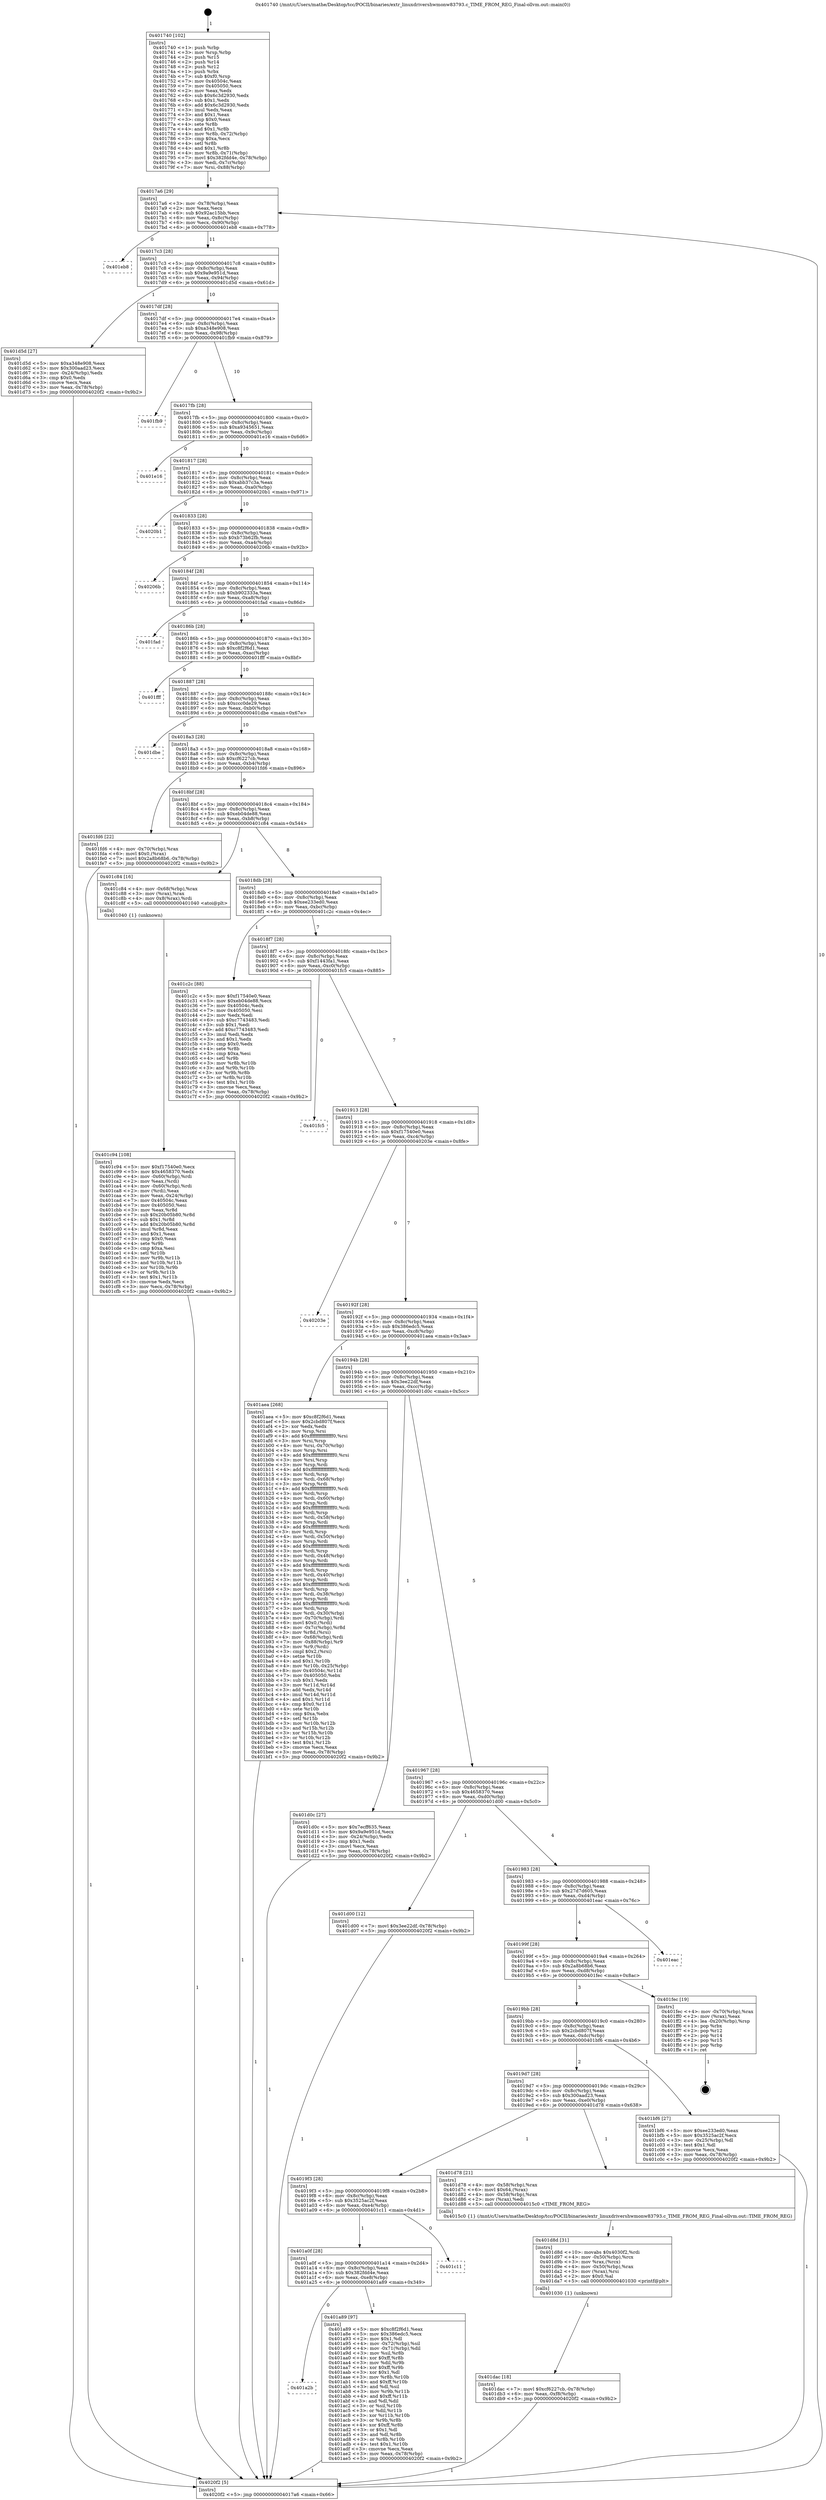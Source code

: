 digraph "0x401740" {
  label = "0x401740 (/mnt/c/Users/mathe/Desktop/tcc/POCII/binaries/extr_linuxdrivershwmonw83793.c_TIME_FROM_REG_Final-ollvm.out::main(0))"
  labelloc = "t"
  node[shape=record]

  Entry [label="",width=0.3,height=0.3,shape=circle,fillcolor=black,style=filled]
  "0x4017a6" [label="{
     0x4017a6 [29]\l
     | [instrs]\l
     &nbsp;&nbsp;0x4017a6 \<+3\>: mov -0x78(%rbp),%eax\l
     &nbsp;&nbsp;0x4017a9 \<+2\>: mov %eax,%ecx\l
     &nbsp;&nbsp;0x4017ab \<+6\>: sub $0x92ac15bb,%ecx\l
     &nbsp;&nbsp;0x4017b1 \<+6\>: mov %eax,-0x8c(%rbp)\l
     &nbsp;&nbsp;0x4017b7 \<+6\>: mov %ecx,-0x90(%rbp)\l
     &nbsp;&nbsp;0x4017bd \<+6\>: je 0000000000401eb8 \<main+0x778\>\l
  }"]
  "0x401eb8" [label="{
     0x401eb8\l
  }", style=dashed]
  "0x4017c3" [label="{
     0x4017c3 [28]\l
     | [instrs]\l
     &nbsp;&nbsp;0x4017c3 \<+5\>: jmp 00000000004017c8 \<main+0x88\>\l
     &nbsp;&nbsp;0x4017c8 \<+6\>: mov -0x8c(%rbp),%eax\l
     &nbsp;&nbsp;0x4017ce \<+5\>: sub $0x9a9e951d,%eax\l
     &nbsp;&nbsp;0x4017d3 \<+6\>: mov %eax,-0x94(%rbp)\l
     &nbsp;&nbsp;0x4017d9 \<+6\>: je 0000000000401d5d \<main+0x61d\>\l
  }"]
  Exit [label="",width=0.3,height=0.3,shape=circle,fillcolor=black,style=filled,peripheries=2]
  "0x401d5d" [label="{
     0x401d5d [27]\l
     | [instrs]\l
     &nbsp;&nbsp;0x401d5d \<+5\>: mov $0xa348e908,%eax\l
     &nbsp;&nbsp;0x401d62 \<+5\>: mov $0x300aad23,%ecx\l
     &nbsp;&nbsp;0x401d67 \<+3\>: mov -0x24(%rbp),%edx\l
     &nbsp;&nbsp;0x401d6a \<+3\>: cmp $0x0,%edx\l
     &nbsp;&nbsp;0x401d6d \<+3\>: cmove %ecx,%eax\l
     &nbsp;&nbsp;0x401d70 \<+3\>: mov %eax,-0x78(%rbp)\l
     &nbsp;&nbsp;0x401d73 \<+5\>: jmp 00000000004020f2 \<main+0x9b2\>\l
  }"]
  "0x4017df" [label="{
     0x4017df [28]\l
     | [instrs]\l
     &nbsp;&nbsp;0x4017df \<+5\>: jmp 00000000004017e4 \<main+0xa4\>\l
     &nbsp;&nbsp;0x4017e4 \<+6\>: mov -0x8c(%rbp),%eax\l
     &nbsp;&nbsp;0x4017ea \<+5\>: sub $0xa348e908,%eax\l
     &nbsp;&nbsp;0x4017ef \<+6\>: mov %eax,-0x98(%rbp)\l
     &nbsp;&nbsp;0x4017f5 \<+6\>: je 0000000000401fb9 \<main+0x879\>\l
  }"]
  "0x401dac" [label="{
     0x401dac [18]\l
     | [instrs]\l
     &nbsp;&nbsp;0x401dac \<+7\>: movl $0xcf6227cb,-0x78(%rbp)\l
     &nbsp;&nbsp;0x401db3 \<+6\>: mov %eax,-0xf8(%rbp)\l
     &nbsp;&nbsp;0x401db9 \<+5\>: jmp 00000000004020f2 \<main+0x9b2\>\l
  }"]
  "0x401fb9" [label="{
     0x401fb9\l
  }", style=dashed]
  "0x4017fb" [label="{
     0x4017fb [28]\l
     | [instrs]\l
     &nbsp;&nbsp;0x4017fb \<+5\>: jmp 0000000000401800 \<main+0xc0\>\l
     &nbsp;&nbsp;0x401800 \<+6\>: mov -0x8c(%rbp),%eax\l
     &nbsp;&nbsp;0x401806 \<+5\>: sub $0xa9345651,%eax\l
     &nbsp;&nbsp;0x40180b \<+6\>: mov %eax,-0x9c(%rbp)\l
     &nbsp;&nbsp;0x401811 \<+6\>: je 0000000000401e16 \<main+0x6d6\>\l
  }"]
  "0x401d8d" [label="{
     0x401d8d [31]\l
     | [instrs]\l
     &nbsp;&nbsp;0x401d8d \<+10\>: movabs $0x4030f2,%rdi\l
     &nbsp;&nbsp;0x401d97 \<+4\>: mov -0x50(%rbp),%rcx\l
     &nbsp;&nbsp;0x401d9b \<+3\>: mov %rax,(%rcx)\l
     &nbsp;&nbsp;0x401d9e \<+4\>: mov -0x50(%rbp),%rax\l
     &nbsp;&nbsp;0x401da2 \<+3\>: mov (%rax),%rsi\l
     &nbsp;&nbsp;0x401da5 \<+2\>: mov $0x0,%al\l
     &nbsp;&nbsp;0x401da7 \<+5\>: call 0000000000401030 \<printf@plt\>\l
     | [calls]\l
     &nbsp;&nbsp;0x401030 \{1\} (unknown)\l
  }"]
  "0x401e16" [label="{
     0x401e16\l
  }", style=dashed]
  "0x401817" [label="{
     0x401817 [28]\l
     | [instrs]\l
     &nbsp;&nbsp;0x401817 \<+5\>: jmp 000000000040181c \<main+0xdc\>\l
     &nbsp;&nbsp;0x40181c \<+6\>: mov -0x8c(%rbp),%eax\l
     &nbsp;&nbsp;0x401822 \<+5\>: sub $0xabb37c3a,%eax\l
     &nbsp;&nbsp;0x401827 \<+6\>: mov %eax,-0xa0(%rbp)\l
     &nbsp;&nbsp;0x40182d \<+6\>: je 00000000004020b1 \<main+0x971\>\l
  }"]
  "0x401c94" [label="{
     0x401c94 [108]\l
     | [instrs]\l
     &nbsp;&nbsp;0x401c94 \<+5\>: mov $0xf17540e0,%ecx\l
     &nbsp;&nbsp;0x401c99 \<+5\>: mov $0x4658370,%edx\l
     &nbsp;&nbsp;0x401c9e \<+4\>: mov -0x60(%rbp),%rdi\l
     &nbsp;&nbsp;0x401ca2 \<+2\>: mov %eax,(%rdi)\l
     &nbsp;&nbsp;0x401ca4 \<+4\>: mov -0x60(%rbp),%rdi\l
     &nbsp;&nbsp;0x401ca8 \<+2\>: mov (%rdi),%eax\l
     &nbsp;&nbsp;0x401caa \<+3\>: mov %eax,-0x24(%rbp)\l
     &nbsp;&nbsp;0x401cad \<+7\>: mov 0x40504c,%eax\l
     &nbsp;&nbsp;0x401cb4 \<+7\>: mov 0x405050,%esi\l
     &nbsp;&nbsp;0x401cbb \<+3\>: mov %eax,%r8d\l
     &nbsp;&nbsp;0x401cbe \<+7\>: sub $0x20b05b80,%r8d\l
     &nbsp;&nbsp;0x401cc5 \<+4\>: sub $0x1,%r8d\l
     &nbsp;&nbsp;0x401cc9 \<+7\>: add $0x20b05b80,%r8d\l
     &nbsp;&nbsp;0x401cd0 \<+4\>: imul %r8d,%eax\l
     &nbsp;&nbsp;0x401cd4 \<+3\>: and $0x1,%eax\l
     &nbsp;&nbsp;0x401cd7 \<+3\>: cmp $0x0,%eax\l
     &nbsp;&nbsp;0x401cda \<+4\>: sete %r9b\l
     &nbsp;&nbsp;0x401cde \<+3\>: cmp $0xa,%esi\l
     &nbsp;&nbsp;0x401ce1 \<+4\>: setl %r10b\l
     &nbsp;&nbsp;0x401ce5 \<+3\>: mov %r9b,%r11b\l
     &nbsp;&nbsp;0x401ce8 \<+3\>: and %r10b,%r11b\l
     &nbsp;&nbsp;0x401ceb \<+3\>: xor %r10b,%r9b\l
     &nbsp;&nbsp;0x401cee \<+3\>: or %r9b,%r11b\l
     &nbsp;&nbsp;0x401cf1 \<+4\>: test $0x1,%r11b\l
     &nbsp;&nbsp;0x401cf5 \<+3\>: cmovne %edx,%ecx\l
     &nbsp;&nbsp;0x401cf8 \<+3\>: mov %ecx,-0x78(%rbp)\l
     &nbsp;&nbsp;0x401cfb \<+5\>: jmp 00000000004020f2 \<main+0x9b2\>\l
  }"]
  "0x4020b1" [label="{
     0x4020b1\l
  }", style=dashed]
  "0x401833" [label="{
     0x401833 [28]\l
     | [instrs]\l
     &nbsp;&nbsp;0x401833 \<+5\>: jmp 0000000000401838 \<main+0xf8\>\l
     &nbsp;&nbsp;0x401838 \<+6\>: mov -0x8c(%rbp),%eax\l
     &nbsp;&nbsp;0x40183e \<+5\>: sub $0xb73b62fb,%eax\l
     &nbsp;&nbsp;0x401843 \<+6\>: mov %eax,-0xa4(%rbp)\l
     &nbsp;&nbsp;0x401849 \<+6\>: je 000000000040206b \<main+0x92b\>\l
  }"]
  "0x401740" [label="{
     0x401740 [102]\l
     | [instrs]\l
     &nbsp;&nbsp;0x401740 \<+1\>: push %rbp\l
     &nbsp;&nbsp;0x401741 \<+3\>: mov %rsp,%rbp\l
     &nbsp;&nbsp;0x401744 \<+2\>: push %r15\l
     &nbsp;&nbsp;0x401746 \<+2\>: push %r14\l
     &nbsp;&nbsp;0x401748 \<+2\>: push %r12\l
     &nbsp;&nbsp;0x40174a \<+1\>: push %rbx\l
     &nbsp;&nbsp;0x40174b \<+7\>: sub $0xf0,%rsp\l
     &nbsp;&nbsp;0x401752 \<+7\>: mov 0x40504c,%eax\l
     &nbsp;&nbsp;0x401759 \<+7\>: mov 0x405050,%ecx\l
     &nbsp;&nbsp;0x401760 \<+2\>: mov %eax,%edx\l
     &nbsp;&nbsp;0x401762 \<+6\>: sub $0x6c3d2930,%edx\l
     &nbsp;&nbsp;0x401768 \<+3\>: sub $0x1,%edx\l
     &nbsp;&nbsp;0x40176b \<+6\>: add $0x6c3d2930,%edx\l
     &nbsp;&nbsp;0x401771 \<+3\>: imul %edx,%eax\l
     &nbsp;&nbsp;0x401774 \<+3\>: and $0x1,%eax\l
     &nbsp;&nbsp;0x401777 \<+3\>: cmp $0x0,%eax\l
     &nbsp;&nbsp;0x40177a \<+4\>: sete %r8b\l
     &nbsp;&nbsp;0x40177e \<+4\>: and $0x1,%r8b\l
     &nbsp;&nbsp;0x401782 \<+4\>: mov %r8b,-0x72(%rbp)\l
     &nbsp;&nbsp;0x401786 \<+3\>: cmp $0xa,%ecx\l
     &nbsp;&nbsp;0x401789 \<+4\>: setl %r8b\l
     &nbsp;&nbsp;0x40178d \<+4\>: and $0x1,%r8b\l
     &nbsp;&nbsp;0x401791 \<+4\>: mov %r8b,-0x71(%rbp)\l
     &nbsp;&nbsp;0x401795 \<+7\>: movl $0x382fdd4e,-0x78(%rbp)\l
     &nbsp;&nbsp;0x40179c \<+3\>: mov %edi,-0x7c(%rbp)\l
     &nbsp;&nbsp;0x40179f \<+7\>: mov %rsi,-0x88(%rbp)\l
  }"]
  "0x40206b" [label="{
     0x40206b\l
  }", style=dashed]
  "0x40184f" [label="{
     0x40184f [28]\l
     | [instrs]\l
     &nbsp;&nbsp;0x40184f \<+5\>: jmp 0000000000401854 \<main+0x114\>\l
     &nbsp;&nbsp;0x401854 \<+6\>: mov -0x8c(%rbp),%eax\l
     &nbsp;&nbsp;0x40185a \<+5\>: sub $0xb902333a,%eax\l
     &nbsp;&nbsp;0x40185f \<+6\>: mov %eax,-0xa8(%rbp)\l
     &nbsp;&nbsp;0x401865 \<+6\>: je 0000000000401fad \<main+0x86d\>\l
  }"]
  "0x4020f2" [label="{
     0x4020f2 [5]\l
     | [instrs]\l
     &nbsp;&nbsp;0x4020f2 \<+5\>: jmp 00000000004017a6 \<main+0x66\>\l
  }"]
  "0x401fad" [label="{
     0x401fad\l
  }", style=dashed]
  "0x40186b" [label="{
     0x40186b [28]\l
     | [instrs]\l
     &nbsp;&nbsp;0x40186b \<+5\>: jmp 0000000000401870 \<main+0x130\>\l
     &nbsp;&nbsp;0x401870 \<+6\>: mov -0x8c(%rbp),%eax\l
     &nbsp;&nbsp;0x401876 \<+5\>: sub $0xc8f2f6d1,%eax\l
     &nbsp;&nbsp;0x40187b \<+6\>: mov %eax,-0xac(%rbp)\l
     &nbsp;&nbsp;0x401881 \<+6\>: je 0000000000401fff \<main+0x8bf\>\l
  }"]
  "0x401a2b" [label="{
     0x401a2b\l
  }", style=dashed]
  "0x401fff" [label="{
     0x401fff\l
  }", style=dashed]
  "0x401887" [label="{
     0x401887 [28]\l
     | [instrs]\l
     &nbsp;&nbsp;0x401887 \<+5\>: jmp 000000000040188c \<main+0x14c\>\l
     &nbsp;&nbsp;0x40188c \<+6\>: mov -0x8c(%rbp),%eax\l
     &nbsp;&nbsp;0x401892 \<+5\>: sub $0xccc0de29,%eax\l
     &nbsp;&nbsp;0x401897 \<+6\>: mov %eax,-0xb0(%rbp)\l
     &nbsp;&nbsp;0x40189d \<+6\>: je 0000000000401dbe \<main+0x67e\>\l
  }"]
  "0x401a89" [label="{
     0x401a89 [97]\l
     | [instrs]\l
     &nbsp;&nbsp;0x401a89 \<+5\>: mov $0xc8f2f6d1,%eax\l
     &nbsp;&nbsp;0x401a8e \<+5\>: mov $0x386edc5,%ecx\l
     &nbsp;&nbsp;0x401a93 \<+2\>: mov $0x1,%dl\l
     &nbsp;&nbsp;0x401a95 \<+4\>: mov -0x72(%rbp),%sil\l
     &nbsp;&nbsp;0x401a99 \<+4\>: mov -0x71(%rbp),%dil\l
     &nbsp;&nbsp;0x401a9d \<+3\>: mov %sil,%r8b\l
     &nbsp;&nbsp;0x401aa0 \<+4\>: xor $0xff,%r8b\l
     &nbsp;&nbsp;0x401aa4 \<+3\>: mov %dil,%r9b\l
     &nbsp;&nbsp;0x401aa7 \<+4\>: xor $0xff,%r9b\l
     &nbsp;&nbsp;0x401aab \<+3\>: xor $0x1,%dl\l
     &nbsp;&nbsp;0x401aae \<+3\>: mov %r8b,%r10b\l
     &nbsp;&nbsp;0x401ab1 \<+4\>: and $0xff,%r10b\l
     &nbsp;&nbsp;0x401ab5 \<+3\>: and %dl,%sil\l
     &nbsp;&nbsp;0x401ab8 \<+3\>: mov %r9b,%r11b\l
     &nbsp;&nbsp;0x401abb \<+4\>: and $0xff,%r11b\l
     &nbsp;&nbsp;0x401abf \<+3\>: and %dl,%dil\l
     &nbsp;&nbsp;0x401ac2 \<+3\>: or %sil,%r10b\l
     &nbsp;&nbsp;0x401ac5 \<+3\>: or %dil,%r11b\l
     &nbsp;&nbsp;0x401ac8 \<+3\>: xor %r11b,%r10b\l
     &nbsp;&nbsp;0x401acb \<+3\>: or %r9b,%r8b\l
     &nbsp;&nbsp;0x401ace \<+4\>: xor $0xff,%r8b\l
     &nbsp;&nbsp;0x401ad2 \<+3\>: or $0x1,%dl\l
     &nbsp;&nbsp;0x401ad5 \<+3\>: and %dl,%r8b\l
     &nbsp;&nbsp;0x401ad8 \<+3\>: or %r8b,%r10b\l
     &nbsp;&nbsp;0x401adb \<+4\>: test $0x1,%r10b\l
     &nbsp;&nbsp;0x401adf \<+3\>: cmovne %ecx,%eax\l
     &nbsp;&nbsp;0x401ae2 \<+3\>: mov %eax,-0x78(%rbp)\l
     &nbsp;&nbsp;0x401ae5 \<+5\>: jmp 00000000004020f2 \<main+0x9b2\>\l
  }"]
  "0x401dbe" [label="{
     0x401dbe\l
  }", style=dashed]
  "0x4018a3" [label="{
     0x4018a3 [28]\l
     | [instrs]\l
     &nbsp;&nbsp;0x4018a3 \<+5\>: jmp 00000000004018a8 \<main+0x168\>\l
     &nbsp;&nbsp;0x4018a8 \<+6\>: mov -0x8c(%rbp),%eax\l
     &nbsp;&nbsp;0x4018ae \<+5\>: sub $0xcf6227cb,%eax\l
     &nbsp;&nbsp;0x4018b3 \<+6\>: mov %eax,-0xb4(%rbp)\l
     &nbsp;&nbsp;0x4018b9 \<+6\>: je 0000000000401fd6 \<main+0x896\>\l
  }"]
  "0x401a0f" [label="{
     0x401a0f [28]\l
     | [instrs]\l
     &nbsp;&nbsp;0x401a0f \<+5\>: jmp 0000000000401a14 \<main+0x2d4\>\l
     &nbsp;&nbsp;0x401a14 \<+6\>: mov -0x8c(%rbp),%eax\l
     &nbsp;&nbsp;0x401a1a \<+5\>: sub $0x382fdd4e,%eax\l
     &nbsp;&nbsp;0x401a1f \<+6\>: mov %eax,-0xe8(%rbp)\l
     &nbsp;&nbsp;0x401a25 \<+6\>: je 0000000000401a89 \<main+0x349\>\l
  }"]
  "0x401fd6" [label="{
     0x401fd6 [22]\l
     | [instrs]\l
     &nbsp;&nbsp;0x401fd6 \<+4\>: mov -0x70(%rbp),%rax\l
     &nbsp;&nbsp;0x401fda \<+6\>: movl $0x0,(%rax)\l
     &nbsp;&nbsp;0x401fe0 \<+7\>: movl $0x2a8b68b6,-0x78(%rbp)\l
     &nbsp;&nbsp;0x401fe7 \<+5\>: jmp 00000000004020f2 \<main+0x9b2\>\l
  }"]
  "0x4018bf" [label="{
     0x4018bf [28]\l
     | [instrs]\l
     &nbsp;&nbsp;0x4018bf \<+5\>: jmp 00000000004018c4 \<main+0x184\>\l
     &nbsp;&nbsp;0x4018c4 \<+6\>: mov -0x8c(%rbp),%eax\l
     &nbsp;&nbsp;0x4018ca \<+5\>: sub $0xeb04de88,%eax\l
     &nbsp;&nbsp;0x4018cf \<+6\>: mov %eax,-0xb8(%rbp)\l
     &nbsp;&nbsp;0x4018d5 \<+6\>: je 0000000000401c84 \<main+0x544\>\l
  }"]
  "0x401c11" [label="{
     0x401c11\l
  }", style=dashed]
  "0x401c84" [label="{
     0x401c84 [16]\l
     | [instrs]\l
     &nbsp;&nbsp;0x401c84 \<+4\>: mov -0x68(%rbp),%rax\l
     &nbsp;&nbsp;0x401c88 \<+3\>: mov (%rax),%rax\l
     &nbsp;&nbsp;0x401c8b \<+4\>: mov 0x8(%rax),%rdi\l
     &nbsp;&nbsp;0x401c8f \<+5\>: call 0000000000401040 \<atoi@plt\>\l
     | [calls]\l
     &nbsp;&nbsp;0x401040 \{1\} (unknown)\l
  }"]
  "0x4018db" [label="{
     0x4018db [28]\l
     | [instrs]\l
     &nbsp;&nbsp;0x4018db \<+5\>: jmp 00000000004018e0 \<main+0x1a0\>\l
     &nbsp;&nbsp;0x4018e0 \<+6\>: mov -0x8c(%rbp),%eax\l
     &nbsp;&nbsp;0x4018e6 \<+5\>: sub $0xee233ed0,%eax\l
     &nbsp;&nbsp;0x4018eb \<+6\>: mov %eax,-0xbc(%rbp)\l
     &nbsp;&nbsp;0x4018f1 \<+6\>: je 0000000000401c2c \<main+0x4ec\>\l
  }"]
  "0x4019f3" [label="{
     0x4019f3 [28]\l
     | [instrs]\l
     &nbsp;&nbsp;0x4019f3 \<+5\>: jmp 00000000004019f8 \<main+0x2b8\>\l
     &nbsp;&nbsp;0x4019f8 \<+6\>: mov -0x8c(%rbp),%eax\l
     &nbsp;&nbsp;0x4019fe \<+5\>: sub $0x3525ac2f,%eax\l
     &nbsp;&nbsp;0x401a03 \<+6\>: mov %eax,-0xe4(%rbp)\l
     &nbsp;&nbsp;0x401a09 \<+6\>: je 0000000000401c11 \<main+0x4d1\>\l
  }"]
  "0x401c2c" [label="{
     0x401c2c [88]\l
     | [instrs]\l
     &nbsp;&nbsp;0x401c2c \<+5\>: mov $0xf17540e0,%eax\l
     &nbsp;&nbsp;0x401c31 \<+5\>: mov $0xeb04de88,%ecx\l
     &nbsp;&nbsp;0x401c36 \<+7\>: mov 0x40504c,%edx\l
     &nbsp;&nbsp;0x401c3d \<+7\>: mov 0x405050,%esi\l
     &nbsp;&nbsp;0x401c44 \<+2\>: mov %edx,%edi\l
     &nbsp;&nbsp;0x401c46 \<+6\>: sub $0xc7743483,%edi\l
     &nbsp;&nbsp;0x401c4c \<+3\>: sub $0x1,%edi\l
     &nbsp;&nbsp;0x401c4f \<+6\>: add $0xc7743483,%edi\l
     &nbsp;&nbsp;0x401c55 \<+3\>: imul %edi,%edx\l
     &nbsp;&nbsp;0x401c58 \<+3\>: and $0x1,%edx\l
     &nbsp;&nbsp;0x401c5b \<+3\>: cmp $0x0,%edx\l
     &nbsp;&nbsp;0x401c5e \<+4\>: sete %r8b\l
     &nbsp;&nbsp;0x401c62 \<+3\>: cmp $0xa,%esi\l
     &nbsp;&nbsp;0x401c65 \<+4\>: setl %r9b\l
     &nbsp;&nbsp;0x401c69 \<+3\>: mov %r8b,%r10b\l
     &nbsp;&nbsp;0x401c6c \<+3\>: and %r9b,%r10b\l
     &nbsp;&nbsp;0x401c6f \<+3\>: xor %r9b,%r8b\l
     &nbsp;&nbsp;0x401c72 \<+3\>: or %r8b,%r10b\l
     &nbsp;&nbsp;0x401c75 \<+4\>: test $0x1,%r10b\l
     &nbsp;&nbsp;0x401c79 \<+3\>: cmovne %ecx,%eax\l
     &nbsp;&nbsp;0x401c7c \<+3\>: mov %eax,-0x78(%rbp)\l
     &nbsp;&nbsp;0x401c7f \<+5\>: jmp 00000000004020f2 \<main+0x9b2\>\l
  }"]
  "0x4018f7" [label="{
     0x4018f7 [28]\l
     | [instrs]\l
     &nbsp;&nbsp;0x4018f7 \<+5\>: jmp 00000000004018fc \<main+0x1bc\>\l
     &nbsp;&nbsp;0x4018fc \<+6\>: mov -0x8c(%rbp),%eax\l
     &nbsp;&nbsp;0x401902 \<+5\>: sub $0xf1443fa1,%eax\l
     &nbsp;&nbsp;0x401907 \<+6\>: mov %eax,-0xc0(%rbp)\l
     &nbsp;&nbsp;0x40190d \<+6\>: je 0000000000401fc5 \<main+0x885\>\l
  }"]
  "0x401d78" [label="{
     0x401d78 [21]\l
     | [instrs]\l
     &nbsp;&nbsp;0x401d78 \<+4\>: mov -0x58(%rbp),%rax\l
     &nbsp;&nbsp;0x401d7c \<+6\>: movl $0x64,(%rax)\l
     &nbsp;&nbsp;0x401d82 \<+4\>: mov -0x58(%rbp),%rax\l
     &nbsp;&nbsp;0x401d86 \<+2\>: mov (%rax),%edi\l
     &nbsp;&nbsp;0x401d88 \<+5\>: call 00000000004015c0 \<TIME_FROM_REG\>\l
     | [calls]\l
     &nbsp;&nbsp;0x4015c0 \{1\} (/mnt/c/Users/mathe/Desktop/tcc/POCII/binaries/extr_linuxdrivershwmonw83793.c_TIME_FROM_REG_Final-ollvm.out::TIME_FROM_REG)\l
  }"]
  "0x401fc5" [label="{
     0x401fc5\l
  }", style=dashed]
  "0x401913" [label="{
     0x401913 [28]\l
     | [instrs]\l
     &nbsp;&nbsp;0x401913 \<+5\>: jmp 0000000000401918 \<main+0x1d8\>\l
     &nbsp;&nbsp;0x401918 \<+6\>: mov -0x8c(%rbp),%eax\l
     &nbsp;&nbsp;0x40191e \<+5\>: sub $0xf17540e0,%eax\l
     &nbsp;&nbsp;0x401923 \<+6\>: mov %eax,-0xc4(%rbp)\l
     &nbsp;&nbsp;0x401929 \<+6\>: je 000000000040203e \<main+0x8fe\>\l
  }"]
  "0x4019d7" [label="{
     0x4019d7 [28]\l
     | [instrs]\l
     &nbsp;&nbsp;0x4019d7 \<+5\>: jmp 00000000004019dc \<main+0x29c\>\l
     &nbsp;&nbsp;0x4019dc \<+6\>: mov -0x8c(%rbp),%eax\l
     &nbsp;&nbsp;0x4019e2 \<+5\>: sub $0x300aad23,%eax\l
     &nbsp;&nbsp;0x4019e7 \<+6\>: mov %eax,-0xe0(%rbp)\l
     &nbsp;&nbsp;0x4019ed \<+6\>: je 0000000000401d78 \<main+0x638\>\l
  }"]
  "0x40203e" [label="{
     0x40203e\l
  }", style=dashed]
  "0x40192f" [label="{
     0x40192f [28]\l
     | [instrs]\l
     &nbsp;&nbsp;0x40192f \<+5\>: jmp 0000000000401934 \<main+0x1f4\>\l
     &nbsp;&nbsp;0x401934 \<+6\>: mov -0x8c(%rbp),%eax\l
     &nbsp;&nbsp;0x40193a \<+5\>: sub $0x386edc5,%eax\l
     &nbsp;&nbsp;0x40193f \<+6\>: mov %eax,-0xc8(%rbp)\l
     &nbsp;&nbsp;0x401945 \<+6\>: je 0000000000401aea \<main+0x3aa\>\l
  }"]
  "0x401bf6" [label="{
     0x401bf6 [27]\l
     | [instrs]\l
     &nbsp;&nbsp;0x401bf6 \<+5\>: mov $0xee233ed0,%eax\l
     &nbsp;&nbsp;0x401bfb \<+5\>: mov $0x3525ac2f,%ecx\l
     &nbsp;&nbsp;0x401c00 \<+3\>: mov -0x25(%rbp),%dl\l
     &nbsp;&nbsp;0x401c03 \<+3\>: test $0x1,%dl\l
     &nbsp;&nbsp;0x401c06 \<+3\>: cmovne %ecx,%eax\l
     &nbsp;&nbsp;0x401c09 \<+3\>: mov %eax,-0x78(%rbp)\l
     &nbsp;&nbsp;0x401c0c \<+5\>: jmp 00000000004020f2 \<main+0x9b2\>\l
  }"]
  "0x401aea" [label="{
     0x401aea [268]\l
     | [instrs]\l
     &nbsp;&nbsp;0x401aea \<+5\>: mov $0xc8f2f6d1,%eax\l
     &nbsp;&nbsp;0x401aef \<+5\>: mov $0x2cbd807f,%ecx\l
     &nbsp;&nbsp;0x401af4 \<+2\>: xor %edx,%edx\l
     &nbsp;&nbsp;0x401af6 \<+3\>: mov %rsp,%rsi\l
     &nbsp;&nbsp;0x401af9 \<+4\>: add $0xfffffffffffffff0,%rsi\l
     &nbsp;&nbsp;0x401afd \<+3\>: mov %rsi,%rsp\l
     &nbsp;&nbsp;0x401b00 \<+4\>: mov %rsi,-0x70(%rbp)\l
     &nbsp;&nbsp;0x401b04 \<+3\>: mov %rsp,%rsi\l
     &nbsp;&nbsp;0x401b07 \<+4\>: add $0xfffffffffffffff0,%rsi\l
     &nbsp;&nbsp;0x401b0b \<+3\>: mov %rsi,%rsp\l
     &nbsp;&nbsp;0x401b0e \<+3\>: mov %rsp,%rdi\l
     &nbsp;&nbsp;0x401b11 \<+4\>: add $0xfffffffffffffff0,%rdi\l
     &nbsp;&nbsp;0x401b15 \<+3\>: mov %rdi,%rsp\l
     &nbsp;&nbsp;0x401b18 \<+4\>: mov %rdi,-0x68(%rbp)\l
     &nbsp;&nbsp;0x401b1c \<+3\>: mov %rsp,%rdi\l
     &nbsp;&nbsp;0x401b1f \<+4\>: add $0xfffffffffffffff0,%rdi\l
     &nbsp;&nbsp;0x401b23 \<+3\>: mov %rdi,%rsp\l
     &nbsp;&nbsp;0x401b26 \<+4\>: mov %rdi,-0x60(%rbp)\l
     &nbsp;&nbsp;0x401b2a \<+3\>: mov %rsp,%rdi\l
     &nbsp;&nbsp;0x401b2d \<+4\>: add $0xfffffffffffffff0,%rdi\l
     &nbsp;&nbsp;0x401b31 \<+3\>: mov %rdi,%rsp\l
     &nbsp;&nbsp;0x401b34 \<+4\>: mov %rdi,-0x58(%rbp)\l
     &nbsp;&nbsp;0x401b38 \<+3\>: mov %rsp,%rdi\l
     &nbsp;&nbsp;0x401b3b \<+4\>: add $0xfffffffffffffff0,%rdi\l
     &nbsp;&nbsp;0x401b3f \<+3\>: mov %rdi,%rsp\l
     &nbsp;&nbsp;0x401b42 \<+4\>: mov %rdi,-0x50(%rbp)\l
     &nbsp;&nbsp;0x401b46 \<+3\>: mov %rsp,%rdi\l
     &nbsp;&nbsp;0x401b49 \<+4\>: add $0xfffffffffffffff0,%rdi\l
     &nbsp;&nbsp;0x401b4d \<+3\>: mov %rdi,%rsp\l
     &nbsp;&nbsp;0x401b50 \<+4\>: mov %rdi,-0x48(%rbp)\l
     &nbsp;&nbsp;0x401b54 \<+3\>: mov %rsp,%rdi\l
     &nbsp;&nbsp;0x401b57 \<+4\>: add $0xfffffffffffffff0,%rdi\l
     &nbsp;&nbsp;0x401b5b \<+3\>: mov %rdi,%rsp\l
     &nbsp;&nbsp;0x401b5e \<+4\>: mov %rdi,-0x40(%rbp)\l
     &nbsp;&nbsp;0x401b62 \<+3\>: mov %rsp,%rdi\l
     &nbsp;&nbsp;0x401b65 \<+4\>: add $0xfffffffffffffff0,%rdi\l
     &nbsp;&nbsp;0x401b69 \<+3\>: mov %rdi,%rsp\l
     &nbsp;&nbsp;0x401b6c \<+4\>: mov %rdi,-0x38(%rbp)\l
     &nbsp;&nbsp;0x401b70 \<+3\>: mov %rsp,%rdi\l
     &nbsp;&nbsp;0x401b73 \<+4\>: add $0xfffffffffffffff0,%rdi\l
     &nbsp;&nbsp;0x401b77 \<+3\>: mov %rdi,%rsp\l
     &nbsp;&nbsp;0x401b7a \<+4\>: mov %rdi,-0x30(%rbp)\l
     &nbsp;&nbsp;0x401b7e \<+4\>: mov -0x70(%rbp),%rdi\l
     &nbsp;&nbsp;0x401b82 \<+6\>: movl $0x0,(%rdi)\l
     &nbsp;&nbsp;0x401b88 \<+4\>: mov -0x7c(%rbp),%r8d\l
     &nbsp;&nbsp;0x401b8c \<+3\>: mov %r8d,(%rsi)\l
     &nbsp;&nbsp;0x401b8f \<+4\>: mov -0x68(%rbp),%rdi\l
     &nbsp;&nbsp;0x401b93 \<+7\>: mov -0x88(%rbp),%r9\l
     &nbsp;&nbsp;0x401b9a \<+3\>: mov %r9,(%rdi)\l
     &nbsp;&nbsp;0x401b9d \<+3\>: cmpl $0x2,(%rsi)\l
     &nbsp;&nbsp;0x401ba0 \<+4\>: setne %r10b\l
     &nbsp;&nbsp;0x401ba4 \<+4\>: and $0x1,%r10b\l
     &nbsp;&nbsp;0x401ba8 \<+4\>: mov %r10b,-0x25(%rbp)\l
     &nbsp;&nbsp;0x401bac \<+8\>: mov 0x40504c,%r11d\l
     &nbsp;&nbsp;0x401bb4 \<+7\>: mov 0x405050,%ebx\l
     &nbsp;&nbsp;0x401bbb \<+3\>: sub $0x1,%edx\l
     &nbsp;&nbsp;0x401bbe \<+3\>: mov %r11d,%r14d\l
     &nbsp;&nbsp;0x401bc1 \<+3\>: add %edx,%r14d\l
     &nbsp;&nbsp;0x401bc4 \<+4\>: imul %r14d,%r11d\l
     &nbsp;&nbsp;0x401bc8 \<+4\>: and $0x1,%r11d\l
     &nbsp;&nbsp;0x401bcc \<+4\>: cmp $0x0,%r11d\l
     &nbsp;&nbsp;0x401bd0 \<+4\>: sete %r10b\l
     &nbsp;&nbsp;0x401bd4 \<+3\>: cmp $0xa,%ebx\l
     &nbsp;&nbsp;0x401bd7 \<+4\>: setl %r15b\l
     &nbsp;&nbsp;0x401bdb \<+3\>: mov %r10b,%r12b\l
     &nbsp;&nbsp;0x401bde \<+3\>: and %r15b,%r12b\l
     &nbsp;&nbsp;0x401be1 \<+3\>: xor %r15b,%r10b\l
     &nbsp;&nbsp;0x401be4 \<+3\>: or %r10b,%r12b\l
     &nbsp;&nbsp;0x401be7 \<+4\>: test $0x1,%r12b\l
     &nbsp;&nbsp;0x401beb \<+3\>: cmovne %ecx,%eax\l
     &nbsp;&nbsp;0x401bee \<+3\>: mov %eax,-0x78(%rbp)\l
     &nbsp;&nbsp;0x401bf1 \<+5\>: jmp 00000000004020f2 \<main+0x9b2\>\l
  }"]
  "0x40194b" [label="{
     0x40194b [28]\l
     | [instrs]\l
     &nbsp;&nbsp;0x40194b \<+5\>: jmp 0000000000401950 \<main+0x210\>\l
     &nbsp;&nbsp;0x401950 \<+6\>: mov -0x8c(%rbp),%eax\l
     &nbsp;&nbsp;0x401956 \<+5\>: sub $0x3ee22df,%eax\l
     &nbsp;&nbsp;0x40195b \<+6\>: mov %eax,-0xcc(%rbp)\l
     &nbsp;&nbsp;0x401961 \<+6\>: je 0000000000401d0c \<main+0x5cc\>\l
  }"]
  "0x4019bb" [label="{
     0x4019bb [28]\l
     | [instrs]\l
     &nbsp;&nbsp;0x4019bb \<+5\>: jmp 00000000004019c0 \<main+0x280\>\l
     &nbsp;&nbsp;0x4019c0 \<+6\>: mov -0x8c(%rbp),%eax\l
     &nbsp;&nbsp;0x4019c6 \<+5\>: sub $0x2cbd807f,%eax\l
     &nbsp;&nbsp;0x4019cb \<+6\>: mov %eax,-0xdc(%rbp)\l
     &nbsp;&nbsp;0x4019d1 \<+6\>: je 0000000000401bf6 \<main+0x4b6\>\l
  }"]
  "0x401d0c" [label="{
     0x401d0c [27]\l
     | [instrs]\l
     &nbsp;&nbsp;0x401d0c \<+5\>: mov $0x7ecff635,%eax\l
     &nbsp;&nbsp;0x401d11 \<+5\>: mov $0x9a9e951d,%ecx\l
     &nbsp;&nbsp;0x401d16 \<+3\>: mov -0x24(%rbp),%edx\l
     &nbsp;&nbsp;0x401d19 \<+3\>: cmp $0x1,%edx\l
     &nbsp;&nbsp;0x401d1c \<+3\>: cmovl %ecx,%eax\l
     &nbsp;&nbsp;0x401d1f \<+3\>: mov %eax,-0x78(%rbp)\l
     &nbsp;&nbsp;0x401d22 \<+5\>: jmp 00000000004020f2 \<main+0x9b2\>\l
  }"]
  "0x401967" [label="{
     0x401967 [28]\l
     | [instrs]\l
     &nbsp;&nbsp;0x401967 \<+5\>: jmp 000000000040196c \<main+0x22c\>\l
     &nbsp;&nbsp;0x40196c \<+6\>: mov -0x8c(%rbp),%eax\l
     &nbsp;&nbsp;0x401972 \<+5\>: sub $0x4658370,%eax\l
     &nbsp;&nbsp;0x401977 \<+6\>: mov %eax,-0xd0(%rbp)\l
     &nbsp;&nbsp;0x40197d \<+6\>: je 0000000000401d00 \<main+0x5c0\>\l
  }"]
  "0x401fec" [label="{
     0x401fec [19]\l
     | [instrs]\l
     &nbsp;&nbsp;0x401fec \<+4\>: mov -0x70(%rbp),%rax\l
     &nbsp;&nbsp;0x401ff0 \<+2\>: mov (%rax),%eax\l
     &nbsp;&nbsp;0x401ff2 \<+4\>: lea -0x20(%rbp),%rsp\l
     &nbsp;&nbsp;0x401ff6 \<+1\>: pop %rbx\l
     &nbsp;&nbsp;0x401ff7 \<+2\>: pop %r12\l
     &nbsp;&nbsp;0x401ff9 \<+2\>: pop %r14\l
     &nbsp;&nbsp;0x401ffb \<+2\>: pop %r15\l
     &nbsp;&nbsp;0x401ffd \<+1\>: pop %rbp\l
     &nbsp;&nbsp;0x401ffe \<+1\>: ret\l
  }"]
  "0x401d00" [label="{
     0x401d00 [12]\l
     | [instrs]\l
     &nbsp;&nbsp;0x401d00 \<+7\>: movl $0x3ee22df,-0x78(%rbp)\l
     &nbsp;&nbsp;0x401d07 \<+5\>: jmp 00000000004020f2 \<main+0x9b2\>\l
  }"]
  "0x401983" [label="{
     0x401983 [28]\l
     | [instrs]\l
     &nbsp;&nbsp;0x401983 \<+5\>: jmp 0000000000401988 \<main+0x248\>\l
     &nbsp;&nbsp;0x401988 \<+6\>: mov -0x8c(%rbp),%eax\l
     &nbsp;&nbsp;0x40198e \<+5\>: sub $0x27d7d605,%eax\l
     &nbsp;&nbsp;0x401993 \<+6\>: mov %eax,-0xd4(%rbp)\l
     &nbsp;&nbsp;0x401999 \<+6\>: je 0000000000401eac \<main+0x76c\>\l
  }"]
  "0x40199f" [label="{
     0x40199f [28]\l
     | [instrs]\l
     &nbsp;&nbsp;0x40199f \<+5\>: jmp 00000000004019a4 \<main+0x264\>\l
     &nbsp;&nbsp;0x4019a4 \<+6\>: mov -0x8c(%rbp),%eax\l
     &nbsp;&nbsp;0x4019aa \<+5\>: sub $0x2a8b68b6,%eax\l
     &nbsp;&nbsp;0x4019af \<+6\>: mov %eax,-0xd8(%rbp)\l
     &nbsp;&nbsp;0x4019b5 \<+6\>: je 0000000000401fec \<main+0x8ac\>\l
  }"]
  "0x401eac" [label="{
     0x401eac\l
  }", style=dashed]
  Entry -> "0x401740" [label=" 1"]
  "0x4017a6" -> "0x401eb8" [label=" 0"]
  "0x4017a6" -> "0x4017c3" [label=" 11"]
  "0x401fec" -> Exit [label=" 1"]
  "0x4017c3" -> "0x401d5d" [label=" 1"]
  "0x4017c3" -> "0x4017df" [label=" 10"]
  "0x401fd6" -> "0x4020f2" [label=" 1"]
  "0x4017df" -> "0x401fb9" [label=" 0"]
  "0x4017df" -> "0x4017fb" [label=" 10"]
  "0x401dac" -> "0x4020f2" [label=" 1"]
  "0x4017fb" -> "0x401e16" [label=" 0"]
  "0x4017fb" -> "0x401817" [label=" 10"]
  "0x401d8d" -> "0x401dac" [label=" 1"]
  "0x401817" -> "0x4020b1" [label=" 0"]
  "0x401817" -> "0x401833" [label=" 10"]
  "0x401d78" -> "0x401d8d" [label=" 1"]
  "0x401833" -> "0x40206b" [label=" 0"]
  "0x401833" -> "0x40184f" [label=" 10"]
  "0x401d0c" -> "0x4020f2" [label=" 1"]
  "0x40184f" -> "0x401fad" [label=" 0"]
  "0x40184f" -> "0x40186b" [label=" 10"]
  "0x401d00" -> "0x4020f2" [label=" 1"]
  "0x40186b" -> "0x401fff" [label=" 0"]
  "0x40186b" -> "0x401887" [label=" 10"]
  "0x401c94" -> "0x4020f2" [label=" 1"]
  "0x401887" -> "0x401dbe" [label=" 0"]
  "0x401887" -> "0x4018a3" [label=" 10"]
  "0x401c84" -> "0x401c94" [label=" 1"]
  "0x4018a3" -> "0x401fd6" [label=" 1"]
  "0x4018a3" -> "0x4018bf" [label=" 9"]
  "0x401bf6" -> "0x4020f2" [label=" 1"]
  "0x4018bf" -> "0x401c84" [label=" 1"]
  "0x4018bf" -> "0x4018db" [label=" 8"]
  "0x401aea" -> "0x4020f2" [label=" 1"]
  "0x4018db" -> "0x401c2c" [label=" 1"]
  "0x4018db" -> "0x4018f7" [label=" 7"]
  "0x4020f2" -> "0x4017a6" [label=" 10"]
  "0x4018f7" -> "0x401fc5" [label=" 0"]
  "0x4018f7" -> "0x401913" [label=" 7"]
  "0x401740" -> "0x4017a6" [label=" 1"]
  "0x401913" -> "0x40203e" [label=" 0"]
  "0x401913" -> "0x40192f" [label=" 7"]
  "0x401a0f" -> "0x401a2b" [label=" 0"]
  "0x40192f" -> "0x401aea" [label=" 1"]
  "0x40192f" -> "0x40194b" [label=" 6"]
  "0x401a0f" -> "0x401a89" [label=" 1"]
  "0x40194b" -> "0x401d0c" [label=" 1"]
  "0x40194b" -> "0x401967" [label=" 5"]
  "0x4019f3" -> "0x401a0f" [label=" 1"]
  "0x401967" -> "0x401d00" [label=" 1"]
  "0x401967" -> "0x401983" [label=" 4"]
  "0x4019f3" -> "0x401c11" [label=" 0"]
  "0x401983" -> "0x401eac" [label=" 0"]
  "0x401983" -> "0x40199f" [label=" 4"]
  "0x401d5d" -> "0x4020f2" [label=" 1"]
  "0x40199f" -> "0x401fec" [label=" 1"]
  "0x40199f" -> "0x4019bb" [label=" 3"]
  "0x401c2c" -> "0x4020f2" [label=" 1"]
  "0x4019bb" -> "0x401bf6" [label=" 1"]
  "0x4019bb" -> "0x4019d7" [label=" 2"]
  "0x401a89" -> "0x4020f2" [label=" 1"]
  "0x4019d7" -> "0x401d78" [label=" 1"]
  "0x4019d7" -> "0x4019f3" [label=" 1"]
}
